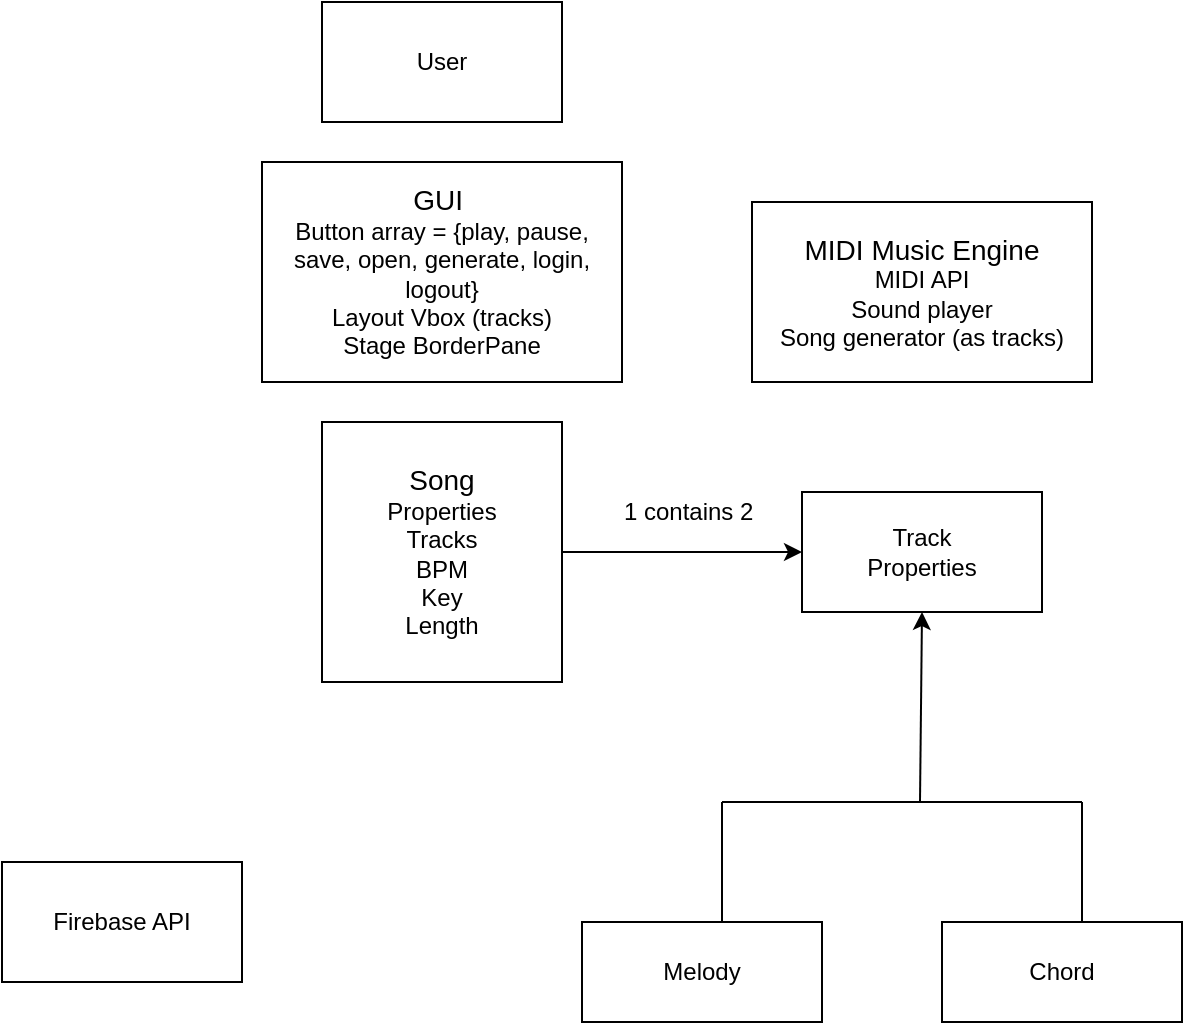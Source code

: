 <mxfile version="20.5.3" type="embed"><diagram id="23iRSUPoRavnBvh4doch" name="Page-1"><mxGraphModel dx="500" dy="1703" grid="1" gridSize="10" guides="1" tooltips="1" connect="1" arrows="1" fold="1" page="1" pageScale="1" pageWidth="827" pageHeight="1169" math="0" shadow="0"><root><mxCell id="0"/><mxCell id="1" parent="0"/><mxCell id="2" value="&lt;font style=&quot;font-size: 14px;&quot;&gt;GUI&amp;nbsp;&lt;/font&gt;&lt;br&gt;Button array = {play, pause, save, open, generate, login, logout}&lt;br&gt;Layout Vbox (tracks)&lt;br&gt;Stage BorderPane" style="rounded=0;whiteSpace=wrap;html=1;" parent="1" vertex="1"><mxGeometry x="170" y="20" width="180" height="110" as="geometry"/></mxCell><mxCell id="4" value="&lt;font style=&quot;font-size: 14px;&quot;&gt;MIDI Music Engine&lt;br&gt;&lt;/font&gt;MIDI API&lt;br&gt;Sound player&lt;br&gt;Song generator (as tracks)" style="rounded=0;whiteSpace=wrap;html=1;" parent="1" vertex="1"><mxGeometry x="415" y="40" width="170" height="90" as="geometry"/></mxCell><mxCell id="5" value="&lt;font style=&quot;font-size: 14px;&quot;&gt;Song&lt;/font&gt;&lt;br&gt;Properties&lt;br&gt;Tracks&lt;br&gt;BPM&lt;br&gt;Key&lt;br&gt;Length&lt;br&gt;" style="rounded=0;whiteSpace=wrap;html=1;" parent="1" vertex="1"><mxGeometry x="200" y="150" width="120" height="130" as="geometry"/></mxCell><mxCell id="6" value="User" style="rounded=0;whiteSpace=wrap;html=1;" parent="1" vertex="1"><mxGeometry x="200" y="-60" width="120" height="60" as="geometry"/></mxCell><mxCell id="7" value="Firebase API" style="rounded=0;whiteSpace=wrap;html=1;" parent="1" vertex="1"><mxGeometry x="40" y="370" width="120" height="60" as="geometry"/></mxCell><mxCell id="8" value="Track&lt;br&gt;Properties" style="rounded=0;whiteSpace=wrap;html=1;" parent="1" vertex="1"><mxGeometry x="440" y="185" width="120" height="60" as="geometry"/></mxCell><mxCell id="9" value="" style="endArrow=classic;html=1;rounded=0;entryX=0;entryY=0.5;entryDx=0;entryDy=0;exitX=1;exitY=0.5;exitDx=0;exitDy=0;" parent="1" source="5" target="8" edge="1"><mxGeometry width="50" height="50" relative="1" as="geometry"><mxPoint x="230" y="300" as="sourcePoint"/><mxPoint x="280" y="250" as="targetPoint"/></mxGeometry></mxCell><mxCell id="13" value="1 contains 2&amp;nbsp;" style="text;html=1;strokeColor=none;fillColor=none;align=center;verticalAlign=middle;whiteSpace=wrap;rounded=0;" parent="1" vertex="1"><mxGeometry x="330" y="170" width="110" height="50" as="geometry"/></mxCell><mxCell id="15" value="" style="endArrow=classic;html=1;rounded=0;entryX=0.5;entryY=1;entryDx=0;entryDy=0;" parent="1" target="8" edge="1"><mxGeometry width="50" height="50" relative="1" as="geometry"><mxPoint x="499" y="340" as="sourcePoint"/><mxPoint x="499.29" y="250" as="targetPoint"/></mxGeometry></mxCell><mxCell id="16" value="" style="endArrow=none;html=1;rounded=0;" parent="1" edge="1"><mxGeometry width="50" height="50" relative="1" as="geometry"><mxPoint x="400" y="340" as="sourcePoint"/><mxPoint x="580" y="340" as="targetPoint"/></mxGeometry></mxCell><mxCell id="17" value="Melody" style="rounded=0;whiteSpace=wrap;html=1;" parent="1" vertex="1"><mxGeometry x="330" y="400" width="120" height="50" as="geometry"/></mxCell><mxCell id="18" value="Chord" style="rounded=0;whiteSpace=wrap;html=1;" parent="1" vertex="1"><mxGeometry x="510" y="400" width="120" height="50" as="geometry"/></mxCell><mxCell id="19" value="" style="endArrow=none;html=1;rounded=0;" parent="1" edge="1"><mxGeometry width="50" height="50" relative="1" as="geometry"><mxPoint x="400" y="400" as="sourcePoint"/><mxPoint x="400" y="340" as="targetPoint"/></mxGeometry></mxCell><mxCell id="21" value="" style="endArrow=none;html=1;rounded=0;" parent="1" edge="1"><mxGeometry width="50" height="50" relative="1" as="geometry"><mxPoint x="580" y="400" as="sourcePoint"/><mxPoint x="580" y="340" as="targetPoint"/></mxGeometry></mxCell></root></mxGraphModel></diagram></mxfile>